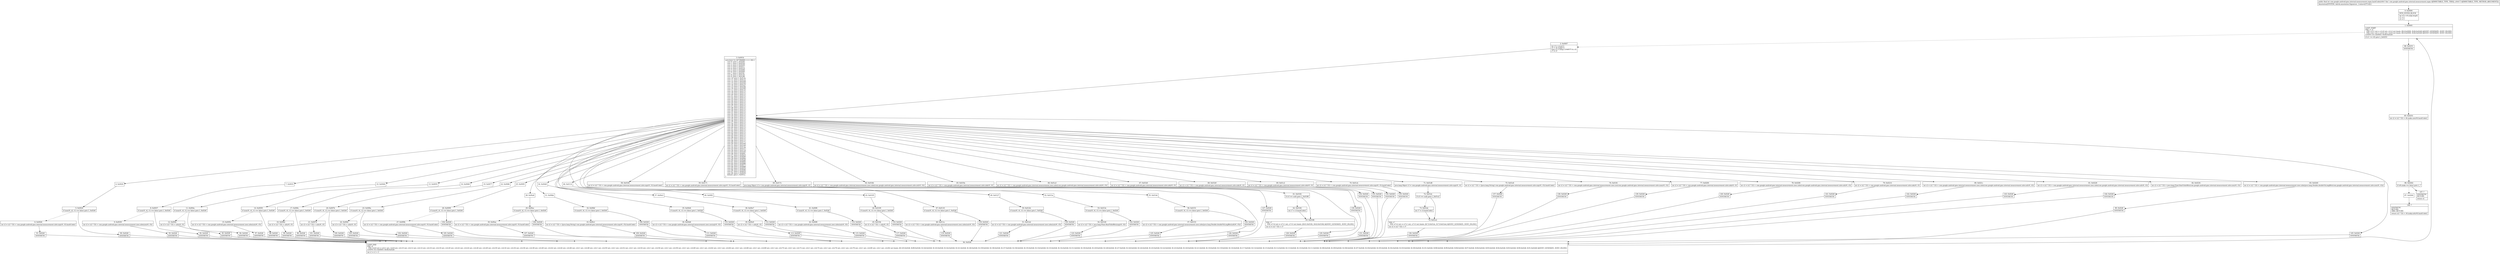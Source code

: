 digraph "CFG forcom.google.android.gms.internal.measurement.zzgm.hashCode(Ljava\/lang\/Object;)I" {
Node_0 [shape=record,label="{0\:\ 0x0000|MTH_ENTER_BLOCK\l|int r0 = r8.zzakj.length\lr1 = 0\lr2 = 0\l}"];
Node_1 [shape=record,label="{1\:\ 0x0005|LOOP_START\lPHI: r1 r2 \l  PHI: (r1v1 int) = (r1v0 int), (r1v2 int) binds: [B:0:0x0000, B:84:0x024f] A[DONT_GENERATE, DONT_INLINE]\l  PHI: (r2v1 int) = (r2v0 int), (r2v6 int) binds: [B:0:0x0000, B:84:0x024f] A[DONT_GENERATE, DONT_INLINE]\lLOOP:0: B:1:0x0005\-\>B:84:0x024f\l|if (r1 \>= r0) goto L_0x0253\l}"];
Node_2 [shape=record,label="{2\:\ 0x0007|int r3 = zzca(r1)\lr4 = r8.zzakj[r1]\llong r5 = (long) (1048575 & r3)\lr7 = 37\l}"];
Node_3 [shape=record,label="{3\:\ 0x001b|switch(((r3 & 267386880) \>\>\> 20)) \{\l    case 0: goto L_0x0240;\l    case 1: goto L_0x0234;\l    case 2: goto L_0x0228;\l    case 3: goto L_0x021c;\l    case 4: goto L_0x0214;\l    case 5: goto L_0x0208;\l    case 6: goto L_0x0200;\l    case 7: goto L_0x01f4;\l    case 8: goto L_0x01e6;\l    case 9: goto L_0x01d8;\l    case 10: goto L_0x01cb;\l    case 11: goto L_0x01c2;\l    case 12: goto L_0x01b9;\l    case 13: goto L_0x01b0;\l    case 14: goto L_0x01a3;\l    case 15: goto L_0x019a;\l    case 16: goto L_0x018d;\l    case 17: goto L_0x017e;\l    case 18: goto L_0x0171;\l    case 19: goto L_0x0171;\l    case 20: goto L_0x0171;\l    case 21: goto L_0x0171;\l    case 22: goto L_0x0171;\l    case 23: goto L_0x0171;\l    case 24: goto L_0x0171;\l    case 25: goto L_0x0171;\l    case 26: goto L_0x0171;\l    case 27: goto L_0x0171;\l    case 28: goto L_0x0171;\l    case 29: goto L_0x0171;\l    case 30: goto L_0x0171;\l    case 31: goto L_0x0171;\l    case 32: goto L_0x0171;\l    case 33: goto L_0x0171;\l    case 34: goto L_0x0171;\l    case 35: goto L_0x0171;\l    case 36: goto L_0x0171;\l    case 37: goto L_0x0171;\l    case 38: goto L_0x0171;\l    case 39: goto L_0x0171;\l    case 40: goto L_0x0171;\l    case 41: goto L_0x0171;\l    case 42: goto L_0x0171;\l    case 43: goto L_0x0171;\l    case 44: goto L_0x0171;\l    case 45: goto L_0x0171;\l    case 46: goto L_0x0171;\l    case 47: goto L_0x0171;\l    case 48: goto L_0x0171;\l    case 49: goto L_0x0171;\l    case 50: goto L_0x0164;\l    case 51: goto L_0x014d;\l    case 52: goto L_0x013a;\l    case 53: goto L_0x0127;\l    case 54: goto L_0x0114;\l    case 55: goto L_0x0105;\l    case 56: goto L_0x00f2;\l    case 57: goto L_0x00e3;\l    case 58: goto L_0x00d0;\l    case 59: goto L_0x00bb;\l    case 60: goto L_0x00a8;\l    case 61: goto L_0x0095;\l    case 62: goto L_0x0086;\l    case 63: goto L_0x0077;\l    case 64: goto L_0x0068;\l    case 65: goto L_0x0055;\l    case 66: goto L_0x0046;\l    case 67: goto L_0x0033;\l    case 68: goto L_0x0020;\l    default: goto L_0x001e;\l\}\l}"];
Node_4 [shape=record,label="{4\:\ 0x0020}"];
Node_5 [shape=record,label="{5\:\ 0x0024|if (zza(r9, r4, r1) == false) goto L_0x024f\l}"];
Node_6 [shape=record,label="{6\:\ 0x0026|int r2 = (r2 * 53) + com.google.android.gms.internal.measurement.zzhv.zzp(r9, r5).hashCode()\l}"];
Node_7 [shape=record,label="{7\:\ 0x0033}"];
Node_8 [shape=record,label="{8\:\ 0x0037|if (zza(r9, r4, r1) == false) goto L_0x024f\l}"];
Node_9 [shape=record,label="{9\:\ 0x0039|int r2 = (r2 * 53) + com.google.android.gms.internal.measurement.zzez.zzbx(zzi(r9, r5))\l}"];
Node_10 [shape=record,label="{10\:\ 0x0046}"];
Node_11 [shape=record,label="{11\:\ 0x004a|if (zza(r9, r4, r1) == false) goto L_0x024f\l}"];
Node_12 [shape=record,label="{12\:\ 0x004c|int r2 = (r2 * 53) + zzh(r9, r5)\l}"];
Node_13 [shape=record,label="{13\:\ 0x0055}"];
Node_14 [shape=record,label="{14\:\ 0x0059|if (zza(r9, r4, r1) == false) goto L_0x024f\l}"];
Node_15 [shape=record,label="{15\:\ 0x005b|int r2 = (r2 * 53) + com.google.android.gms.internal.measurement.zzez.zzbx(zzi(r9, r5))\l}"];
Node_16 [shape=record,label="{16\:\ 0x0068}"];
Node_17 [shape=record,label="{17\:\ 0x006c|if (zza(r9, r4, r1) == false) goto L_0x024f\l}"];
Node_18 [shape=record,label="{18\:\ 0x006e|int r2 = (r2 * 53) + zzh(r9, r5)\l}"];
Node_19 [shape=record,label="{19\:\ 0x0077}"];
Node_20 [shape=record,label="{20\:\ 0x007b|if (zza(r9, r4, r1) == false) goto L_0x024f\l}"];
Node_21 [shape=record,label="{21\:\ 0x007d|int r2 = (r2 * 53) + zzh(r9, r5)\l}"];
Node_22 [shape=record,label="{22\:\ 0x0086}"];
Node_23 [shape=record,label="{23\:\ 0x008a|if (zza(r9, r4, r1) == false) goto L_0x024f\l}"];
Node_24 [shape=record,label="{24\:\ 0x008c|int r2 = (r2 * 53) + zzh(r9, r5)\l}"];
Node_25 [shape=record,label="{25\:\ 0x0095}"];
Node_26 [shape=record,label="{26\:\ 0x0099|if (zza(r9, r4, r1) == false) goto L_0x024f\l}"];
Node_27 [shape=record,label="{27\:\ 0x009b|int r2 = (r2 * 53) + com.google.android.gms.internal.measurement.zzhv.zzp(r9, r5).hashCode()\l}"];
Node_28 [shape=record,label="{28\:\ 0x00a8}"];
Node_29 [shape=record,label="{29\:\ 0x00ac|if (zza(r9, r4, r1) == false) goto L_0x024f\l}"];
Node_30 [shape=record,label="{30\:\ 0x00ae|int r2 = (r2 * 53) + com.google.android.gms.internal.measurement.zzhv.zzp(r9, r5).hashCode()\l}"];
Node_31 [shape=record,label="{31\:\ 0x00bb}"];
Node_32 [shape=record,label="{32\:\ 0x00bf|if (zza(r9, r4, r1) == false) goto L_0x024f\l}"];
Node_33 [shape=record,label="{33\:\ 0x00c1|int r2 = (r2 * 53) + ((java.lang.String) com.google.android.gms.internal.measurement.zzhv.zzp(r9, r5)).hashCode()\l}"];
Node_34 [shape=record,label="{34\:\ 0x00d0}"];
Node_35 [shape=record,label="{35\:\ 0x00d4|if (zza(r9, r4, r1) == false) goto L_0x024f\l}"];
Node_36 [shape=record,label="{36\:\ 0x00d6|int r2 = (r2 * 53) + com.google.android.gms.internal.measurement.zzez.zzs(zzj(r9, r5))\l}"];
Node_37 [shape=record,label="{37\:\ 0x00e3}"];
Node_38 [shape=record,label="{38\:\ 0x00e7|if (zza(r9, r4, r1) == false) goto L_0x024f\l}"];
Node_39 [shape=record,label="{39\:\ 0x00e9|int r2 = (r2 * 53) + zzh(r9, r5)\l}"];
Node_40 [shape=record,label="{40\:\ 0x00f2}"];
Node_41 [shape=record,label="{41\:\ 0x00f6|if (zza(r9, r4, r1) == false) goto L_0x024f\l}"];
Node_42 [shape=record,label="{42\:\ 0x00f8|int r2 = (r2 * 53) + com.google.android.gms.internal.measurement.zzez.zzbx(zzi(r9, r5))\l}"];
Node_43 [shape=record,label="{43\:\ 0x0105}"];
Node_44 [shape=record,label="{44\:\ 0x0109|if (zza(r9, r4, r1) == false) goto L_0x024f\l}"];
Node_45 [shape=record,label="{45\:\ 0x010b|int r2 = (r2 * 53) + zzh(r9, r5)\l}"];
Node_46 [shape=record,label="{46\:\ 0x0114}"];
Node_47 [shape=record,label="{47\:\ 0x0118|if (zza(r9, r4, r1) == false) goto L_0x024f\l}"];
Node_48 [shape=record,label="{48\:\ 0x011a|int r2 = (r2 * 53) + com.google.android.gms.internal.measurement.zzez.zzbx(zzi(r9, r5))\l}"];
Node_49 [shape=record,label="{49\:\ 0x0127}"];
Node_50 [shape=record,label="{50\:\ 0x012b|if (zza(r9, r4, r1) == false) goto L_0x024f\l}"];
Node_51 [shape=record,label="{51\:\ 0x012d|int r2 = (r2 * 53) + com.google.android.gms.internal.measurement.zzez.zzbx(zzi(r9, r5))\l}"];
Node_52 [shape=record,label="{52\:\ 0x013a}"];
Node_53 [shape=record,label="{53\:\ 0x013e|if (zza(r9, r4, r1) == false) goto L_0x024f\l}"];
Node_54 [shape=record,label="{54\:\ 0x0140|int r2 = (r2 * 53) + java.lang.Float.floatToIntBits(zzg(r9, r5))\l}"];
Node_55 [shape=record,label="{55\:\ 0x014d}"];
Node_56 [shape=record,label="{56\:\ 0x0151|if (zza(r9, r4, r1) == false) goto L_0x024f\l}"];
Node_57 [shape=record,label="{57\:\ 0x0153|int r2 = (r2 * 53) + com.google.android.gms.internal.measurement.zzez.zzbx(java.lang.Double.doubleToLongBits(zzf(r9, r5)))\l}"];
Node_58 [shape=record,label="{58\:\ 0x0164|int r2 = (r2 * 53) + com.google.android.gms.internal.measurement.zzhv.zzp(r9, r5).hashCode()\l}"];
Node_59 [shape=record,label="{59\:\ 0x0171|int r2 = (r2 * 53) + com.google.android.gms.internal.measurement.zzhv.zzp(r9, r5).hashCode()\l}"];
Node_60 [shape=record,label="{60\:\ 0x017e|java.lang.Object r3 = com.google.android.gms.internal.measurement.zzhv.zzp(r9, r5)\l}"];
Node_61 [shape=record,label="{61\:\ 0x0182|if (r3 == null) goto L_0x0188\l}"];
Node_62 [shape=record,label="{62\:\ 0x0184|int r7 = r3.hashCode()\l}"];
Node_63 [shape=record,label="{63\:\ 0x0188|PHI: r7 \l  PHI: (r7v4 int) = (r7v1 int), (r7v5 int) binds: [B:61:0x0182, B:62:0x0184] A[DONT_GENERATE, DONT_INLINE]\l|int r2 = (r2 * 53) + r7\l}"];
Node_64 [shape=record,label="{64\:\ 0x018d|int r2 = (r2 * 53) + com.google.android.gms.internal.measurement.zzez.zzbx(com.google.android.gms.internal.measurement.zzhv.zzl(r9, r5))\l}"];
Node_65 [shape=record,label="{65\:\ 0x019a|int r2 = (r2 * 53) + com.google.android.gms.internal.measurement.zzhv.zzk(r9, r5)\l}"];
Node_66 [shape=record,label="{66\:\ 0x01a3|int r2 = (r2 * 53) + com.google.android.gms.internal.measurement.zzez.zzbx(com.google.android.gms.internal.measurement.zzhv.zzl(r9, r5))\l}"];
Node_67 [shape=record,label="{67\:\ 0x01b0|int r2 = (r2 * 53) + com.google.android.gms.internal.measurement.zzhv.zzk(r9, r5)\l}"];
Node_68 [shape=record,label="{68\:\ 0x01b9|int r2 = (r2 * 53) + com.google.android.gms.internal.measurement.zzhv.zzk(r9, r5)\l}"];
Node_69 [shape=record,label="{69\:\ 0x01c2|int r2 = (r2 * 53) + com.google.android.gms.internal.measurement.zzhv.zzk(r9, r5)\l}"];
Node_70 [shape=record,label="{70\:\ 0x01cb|int r2 = (r2 * 53) + com.google.android.gms.internal.measurement.zzhv.zzp(r9, r5).hashCode()\l}"];
Node_71 [shape=record,label="{71\:\ 0x01d8|java.lang.Object r3 = com.google.android.gms.internal.measurement.zzhv.zzp(r9, r5)\l}"];
Node_72 [shape=record,label="{72\:\ 0x01dc|if (r3 == null) goto L_0x01e2\l}"];
Node_73 [shape=record,label="{73\:\ 0x01de|int r7 = r3.hashCode()\l}"];
Node_74 [shape=record,label="{74\:\ 0x01e2|PHI: r7 \l  PHI: (r7v2 int) = (r7v1 int), (r7v3 int) binds: [B:72:0x01dc, B:73:0x01de] A[DONT_GENERATE, DONT_INLINE]\l|int r2 = (r2 * 53) + r7\l}"];
Node_75 [shape=record,label="{75\:\ 0x01e6|int r2 = (r2 * 53) + ((java.lang.String) com.google.android.gms.internal.measurement.zzhv.zzp(r9, r5)).hashCode()\l}"];
Node_76 [shape=record,label="{76\:\ 0x01f4|int r2 = (r2 * 53) + com.google.android.gms.internal.measurement.zzez.zzs(com.google.android.gms.internal.measurement.zzhv.zzm(r9, r5))\l}"];
Node_77 [shape=record,label="{77\:\ 0x0200|int r2 = (r2 * 53) + com.google.android.gms.internal.measurement.zzhv.zzk(r9, r5)\l}"];
Node_78 [shape=record,label="{78\:\ 0x0208|int r2 = (r2 * 53) + com.google.android.gms.internal.measurement.zzez.zzbx(com.google.android.gms.internal.measurement.zzhv.zzl(r9, r5))\l}"];
Node_79 [shape=record,label="{79\:\ 0x0214|int r2 = (r2 * 53) + com.google.android.gms.internal.measurement.zzhv.zzk(r9, r5)\l}"];
Node_80 [shape=record,label="{80\:\ 0x021c|int r2 = (r2 * 53) + com.google.android.gms.internal.measurement.zzez.zzbx(com.google.android.gms.internal.measurement.zzhv.zzl(r9, r5))\l}"];
Node_81 [shape=record,label="{81\:\ 0x0228|int r2 = (r2 * 53) + com.google.android.gms.internal.measurement.zzez.zzbx(com.google.android.gms.internal.measurement.zzhv.zzl(r9, r5))\l}"];
Node_82 [shape=record,label="{82\:\ 0x0234|int r2 = (r2 * 53) + java.lang.Float.floatToIntBits(com.google.android.gms.internal.measurement.zzhv.zzn(r9, r5))\l}"];
Node_83 [shape=record,label="{83\:\ 0x0240|int r2 = (r2 * 53) + com.google.android.gms.internal.measurement.zzez.zzbx(java.lang.Double.doubleToLongBits(com.google.android.gms.internal.measurement.zzhv.zzo(r9, r5)))\l}"];
Node_84 [shape=record,label="{84\:\ 0x024f|LOOP_END\lPHI: r2 \l  PHI: (r2v6 int) = (r2v1 int), (r2v8 int), (r2v10 int), (r2v12 int), (r2v14 int), (r2v16 int), (r2v18 int), (r2v20 int), (r2v22 int), (r2v24 int), (r2v26 int), (r2v28 int), (r2v30 int), (r2v32 int), (r2v34 int), (r2v36 int), (r2v38 int), (r2v40 int), (r2v42 int), (r2v44 int), (r2v46 int), (r2v1 int), (r2v48 int), (r2v1 int), (r2v50 int), (r2v1 int), (r2v52 int), (r2v1 int), (r2v54 int), (r2v1 int), (r2v56 int), (r2v1 int), (r2v58 int), (r2v1 int), (r2v60 int), (r2v1 int), (r2v62 int), (r2v1 int), (r2v64 int), (r2v1 int), (r2v66 int), (r2v1 int), (r2v68 int), (r2v1 int), (r2v70 int), (r2v1 int), (r2v72 int), (r2v1 int), (r2v74 int), (r2v1 int), (r2v76 int), (r2v1 int), (r2v78 int), (r2v1 int), (r2v80 int), (r2v1 int), (r2v82 int) binds: [B:145:0x024f, B:89:0x024f, B:144:0x024f, B:143:0x024f, B:142:0x024f, B:141:0x024f, B:140:0x024f, B:139:0x024f, B:138:0x024f, B:137:0x024f, B:136:0x024f, B:135:0x024f, B:134:0x024f, B:133:0x024f, B:132:0x024f, B:131:0x024f, B:130:0x024f, B:129:0x024f, B:128:0x024f, B:127:0x024f, B:126:0x024f, B:124:0x024f, B:125:0x024f, B:122:0x024f, B:123:0x024f, B:120:0x024f, B:121:0x024f, B:118:0x024f, B:119:0x024f, B:116:0x024f, B:117:0x024f, B:114:0x024f, B:115:0x024f, B:112:0x024f, B:113:0x024f, B:110:0x024f, B:111:0x024f, B:108:0x024f, B:109:0x024f, B:106:0x024f, B:107:0x024f, B:104:0x024f, B:105:0x024f, B:102:0x024f, B:103:0x024f, B:100:0x024f, B:101:0x024f, B:98:0x024f, B:99:0x024f, B:96:0x024f, B:97:0x024f, B:94:0x024f, B:95:0x024f, B:92:0x024f, B:93:0x024f, B:90:0x024f, B:91:0x024f] A[DONT_GENERATE, DONT_INLINE]\lLOOP:0: B:1:0x0005\-\>B:84:0x024f\l|int r1 = r1 + 3\l}"];
Node_85 [shape=record,label="{85\:\ 0x0253|int r2 = (r2 * 53) + r8.zzakx.zzx(r9).hashCode()\l}"];
Node_86 [shape=record,label="{86\:\ 0x0262|if (r8.zzako == false) goto L_?\l}"];
Node_87 [shape=record,label="{87\:\ 0x0264}"];
Node_88 [shape=record,label="{88\:\ 0x0253|SYNTHETIC\l}"];
Node_89 [shape=record,label="{89\:\ 0x024f|SYNTHETIC\l}"];
Node_90 [shape=record,label="{90\:\ 0x024f|SYNTHETIC\l}"];
Node_91 [shape=record,label="{91\:\ 0x024f|SYNTHETIC\l}"];
Node_92 [shape=record,label="{92\:\ 0x024f|SYNTHETIC\l}"];
Node_93 [shape=record,label="{93\:\ 0x024f|SYNTHETIC\l}"];
Node_94 [shape=record,label="{94\:\ 0x024f|SYNTHETIC\l}"];
Node_95 [shape=record,label="{95\:\ 0x024f|SYNTHETIC\l}"];
Node_96 [shape=record,label="{96\:\ 0x024f|SYNTHETIC\l}"];
Node_97 [shape=record,label="{97\:\ 0x024f|SYNTHETIC\l}"];
Node_98 [shape=record,label="{98\:\ 0x024f|SYNTHETIC\l}"];
Node_99 [shape=record,label="{99\:\ 0x024f|SYNTHETIC\l}"];
Node_100 [shape=record,label="{100\:\ 0x024f|SYNTHETIC\l}"];
Node_101 [shape=record,label="{101\:\ 0x024f|SYNTHETIC\l}"];
Node_102 [shape=record,label="{102\:\ 0x024f|SYNTHETIC\l}"];
Node_103 [shape=record,label="{103\:\ 0x024f|SYNTHETIC\l}"];
Node_104 [shape=record,label="{104\:\ 0x024f|SYNTHETIC\l}"];
Node_105 [shape=record,label="{105\:\ 0x024f|SYNTHETIC\l}"];
Node_106 [shape=record,label="{106\:\ 0x024f|SYNTHETIC\l}"];
Node_107 [shape=record,label="{107\:\ 0x024f|SYNTHETIC\l}"];
Node_108 [shape=record,label="{108\:\ 0x024f|SYNTHETIC\l}"];
Node_109 [shape=record,label="{109\:\ 0x024f|SYNTHETIC\l}"];
Node_110 [shape=record,label="{110\:\ 0x024f|SYNTHETIC\l}"];
Node_111 [shape=record,label="{111\:\ 0x024f|SYNTHETIC\l}"];
Node_112 [shape=record,label="{112\:\ 0x024f|SYNTHETIC\l}"];
Node_113 [shape=record,label="{113\:\ 0x024f|SYNTHETIC\l}"];
Node_114 [shape=record,label="{114\:\ 0x024f|SYNTHETIC\l}"];
Node_115 [shape=record,label="{115\:\ 0x024f|SYNTHETIC\l}"];
Node_116 [shape=record,label="{116\:\ 0x024f|SYNTHETIC\l}"];
Node_117 [shape=record,label="{117\:\ 0x024f|SYNTHETIC\l}"];
Node_118 [shape=record,label="{118\:\ 0x024f|SYNTHETIC\l}"];
Node_119 [shape=record,label="{119\:\ 0x024f|SYNTHETIC\l}"];
Node_120 [shape=record,label="{120\:\ 0x024f|SYNTHETIC\l}"];
Node_121 [shape=record,label="{121\:\ 0x024f|SYNTHETIC\l}"];
Node_122 [shape=record,label="{122\:\ 0x024f|SYNTHETIC\l}"];
Node_123 [shape=record,label="{123\:\ 0x024f|SYNTHETIC\l}"];
Node_124 [shape=record,label="{124\:\ 0x024f|SYNTHETIC\l}"];
Node_125 [shape=record,label="{125\:\ 0x024f|SYNTHETIC\l}"];
Node_126 [shape=record,label="{126\:\ 0x024f|SYNTHETIC\l}"];
Node_127 [shape=record,label="{127\:\ 0x024f|SYNTHETIC\l}"];
Node_128 [shape=record,label="{128\:\ 0x024f|SYNTHETIC\l}"];
Node_129 [shape=record,label="{129\:\ 0x024f|SYNTHETIC\l}"];
Node_130 [shape=record,label="{130\:\ 0x024f|SYNTHETIC\l}"];
Node_131 [shape=record,label="{131\:\ 0x024f|SYNTHETIC\l}"];
Node_132 [shape=record,label="{132\:\ 0x024f|SYNTHETIC\l}"];
Node_133 [shape=record,label="{133\:\ 0x024f|SYNTHETIC\l}"];
Node_134 [shape=record,label="{134\:\ 0x024f|SYNTHETIC\l}"];
Node_135 [shape=record,label="{135\:\ 0x024f|SYNTHETIC\l}"];
Node_136 [shape=record,label="{136\:\ 0x024f|SYNTHETIC\l}"];
Node_137 [shape=record,label="{137\:\ 0x024f|SYNTHETIC\l}"];
Node_138 [shape=record,label="{138\:\ 0x024f|SYNTHETIC\l}"];
Node_139 [shape=record,label="{139\:\ 0x024f|SYNTHETIC\l}"];
Node_140 [shape=record,label="{140\:\ 0x024f|SYNTHETIC\l}"];
Node_141 [shape=record,label="{141\:\ 0x024f|SYNTHETIC\l}"];
Node_142 [shape=record,label="{142\:\ 0x024f|SYNTHETIC\l}"];
Node_143 [shape=record,label="{143\:\ 0x024f|SYNTHETIC\l}"];
Node_144 [shape=record,label="{144\:\ 0x024f|SYNTHETIC\l}"];
Node_145 [shape=record,label="{145\:\ 0x024f|SYNTHETIC\l}"];
Node_146 [shape=record,label="{146\:\ ?|SYNTHETIC\lRETURN\lORIG_RETURN\l|return (r2 * 53) + r8.zzaky.zzh(r9).hashCode()\l}"];
Node_147 [shape=record,label="{147\:\ ?|SYNTHETIC\lRETURN\l|return r2\l}"];
MethodNode[shape=record,label="{public final int com.google.android.gms.internal.measurement.zzgm.hashCode((r8v0 'this' com.google.android.gms.internal.measurement.zzgm A[IMMUTABLE_TYPE, THIS]), (r9v0 T A[IMMUTABLE_TYPE, METHOD_ARGUMENT]))  | Annotation[SYSTEM, dalvik.annotation.Signature, \{value=[(TT;)I]\}]\l}"];
MethodNode -> Node_0;
Node_0 -> Node_1;
Node_1 -> Node_2[style=dashed];
Node_1 -> Node_88;
Node_2 -> Node_3;
Node_3 -> Node_4;
Node_3 -> Node_7;
Node_3 -> Node_10;
Node_3 -> Node_13;
Node_3 -> Node_16;
Node_3 -> Node_19;
Node_3 -> Node_22;
Node_3 -> Node_25;
Node_3 -> Node_28;
Node_3 -> Node_31;
Node_3 -> Node_34;
Node_3 -> Node_37;
Node_3 -> Node_40;
Node_3 -> Node_43;
Node_3 -> Node_46;
Node_3 -> Node_49;
Node_3 -> Node_52;
Node_3 -> Node_55;
Node_3 -> Node_58;
Node_3 -> Node_59;
Node_3 -> Node_60;
Node_3 -> Node_64;
Node_3 -> Node_65;
Node_3 -> Node_66;
Node_3 -> Node_67;
Node_3 -> Node_68;
Node_3 -> Node_69;
Node_3 -> Node_70;
Node_3 -> Node_71;
Node_3 -> Node_75;
Node_3 -> Node_76;
Node_3 -> Node_77;
Node_3 -> Node_78;
Node_3 -> Node_79;
Node_3 -> Node_80;
Node_3 -> Node_81;
Node_3 -> Node_82;
Node_3 -> Node_83;
Node_3 -> Node_145;
Node_4 -> Node_5;
Node_5 -> Node_6[style=dashed];
Node_5 -> Node_90;
Node_6 -> Node_91;
Node_7 -> Node_8;
Node_8 -> Node_9[style=dashed];
Node_8 -> Node_92;
Node_9 -> Node_93;
Node_10 -> Node_11;
Node_11 -> Node_12[style=dashed];
Node_11 -> Node_94;
Node_12 -> Node_95;
Node_13 -> Node_14;
Node_14 -> Node_15[style=dashed];
Node_14 -> Node_96;
Node_15 -> Node_97;
Node_16 -> Node_17;
Node_17 -> Node_18[style=dashed];
Node_17 -> Node_98;
Node_18 -> Node_99;
Node_19 -> Node_20;
Node_20 -> Node_21[style=dashed];
Node_20 -> Node_100;
Node_21 -> Node_101;
Node_22 -> Node_23;
Node_23 -> Node_24[style=dashed];
Node_23 -> Node_102;
Node_24 -> Node_103;
Node_25 -> Node_26;
Node_26 -> Node_27[style=dashed];
Node_26 -> Node_104;
Node_27 -> Node_105;
Node_28 -> Node_29;
Node_29 -> Node_30[style=dashed];
Node_29 -> Node_106;
Node_30 -> Node_107;
Node_31 -> Node_32;
Node_32 -> Node_33[style=dashed];
Node_32 -> Node_108;
Node_33 -> Node_109;
Node_34 -> Node_35;
Node_35 -> Node_36[style=dashed];
Node_35 -> Node_110;
Node_36 -> Node_111;
Node_37 -> Node_38;
Node_38 -> Node_39[style=dashed];
Node_38 -> Node_112;
Node_39 -> Node_113;
Node_40 -> Node_41;
Node_41 -> Node_42[style=dashed];
Node_41 -> Node_114;
Node_42 -> Node_115;
Node_43 -> Node_44;
Node_44 -> Node_45[style=dashed];
Node_44 -> Node_116;
Node_45 -> Node_117;
Node_46 -> Node_47;
Node_47 -> Node_48[style=dashed];
Node_47 -> Node_118;
Node_48 -> Node_119;
Node_49 -> Node_50;
Node_50 -> Node_51[style=dashed];
Node_50 -> Node_120;
Node_51 -> Node_121;
Node_52 -> Node_53;
Node_53 -> Node_54[style=dashed];
Node_53 -> Node_122;
Node_54 -> Node_123;
Node_55 -> Node_56;
Node_56 -> Node_57[style=dashed];
Node_56 -> Node_124;
Node_57 -> Node_125;
Node_58 -> Node_126;
Node_59 -> Node_127;
Node_60 -> Node_61;
Node_61 -> Node_62[style=dashed];
Node_61 -> Node_63;
Node_62 -> Node_63;
Node_63 -> Node_128;
Node_64 -> Node_129;
Node_65 -> Node_130;
Node_66 -> Node_131;
Node_67 -> Node_132;
Node_68 -> Node_133;
Node_69 -> Node_134;
Node_70 -> Node_135;
Node_71 -> Node_72;
Node_72 -> Node_73[style=dashed];
Node_72 -> Node_74;
Node_73 -> Node_74;
Node_74 -> Node_136;
Node_75 -> Node_137;
Node_76 -> Node_138;
Node_77 -> Node_139;
Node_78 -> Node_140;
Node_79 -> Node_141;
Node_80 -> Node_142;
Node_81 -> Node_143;
Node_82 -> Node_144;
Node_83 -> Node_89;
Node_84 -> Node_1;
Node_85 -> Node_86;
Node_86 -> Node_87[style=dashed];
Node_86 -> Node_147;
Node_87 -> Node_146;
Node_88 -> Node_85;
Node_89 -> Node_84;
Node_90 -> Node_84;
Node_91 -> Node_84;
Node_92 -> Node_84;
Node_93 -> Node_84;
Node_94 -> Node_84;
Node_95 -> Node_84;
Node_96 -> Node_84;
Node_97 -> Node_84;
Node_98 -> Node_84;
Node_99 -> Node_84;
Node_100 -> Node_84;
Node_101 -> Node_84;
Node_102 -> Node_84;
Node_103 -> Node_84;
Node_104 -> Node_84;
Node_105 -> Node_84;
Node_106 -> Node_84;
Node_107 -> Node_84;
Node_108 -> Node_84;
Node_109 -> Node_84;
Node_110 -> Node_84;
Node_111 -> Node_84;
Node_112 -> Node_84;
Node_113 -> Node_84;
Node_114 -> Node_84;
Node_115 -> Node_84;
Node_116 -> Node_84;
Node_117 -> Node_84;
Node_118 -> Node_84;
Node_119 -> Node_84;
Node_120 -> Node_84;
Node_121 -> Node_84;
Node_122 -> Node_84;
Node_123 -> Node_84;
Node_124 -> Node_84;
Node_125 -> Node_84;
Node_126 -> Node_84;
Node_127 -> Node_84;
Node_128 -> Node_84;
Node_129 -> Node_84;
Node_130 -> Node_84;
Node_131 -> Node_84;
Node_132 -> Node_84;
Node_133 -> Node_84;
Node_134 -> Node_84;
Node_135 -> Node_84;
Node_136 -> Node_84;
Node_137 -> Node_84;
Node_138 -> Node_84;
Node_139 -> Node_84;
Node_140 -> Node_84;
Node_141 -> Node_84;
Node_142 -> Node_84;
Node_143 -> Node_84;
Node_144 -> Node_84;
Node_145 -> Node_84;
}

